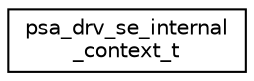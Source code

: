 digraph "Graphical Class Hierarchy"
{
 // LATEX_PDF_SIZE
  edge [fontname="Helvetica",fontsize="10",labelfontname="Helvetica",labelfontsize="10"];
  node [fontname="Helvetica",fontsize="10",shape=record];
  rankdir="LR";
  Node0 [label="psa_drv_se_internal\l_context_t",height=0.2,width=0.4,color="black", fillcolor="white", style="filled",URL="$structpsa__drv__se__internal__context__t.html",tooltip="Internal secure element driver context."];
}
